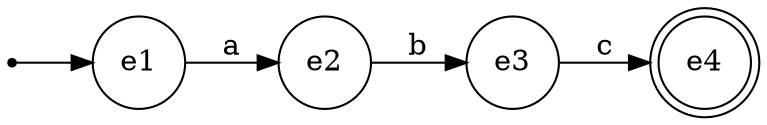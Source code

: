 digraph Automaton {
  rankdir=LR;
  node [shape = doublecircle]; e4;
  node [shape = circle];
  e1 -> e2 [label = "a"];
  e2 -> e3 [label = "b"];
  e3 -> e4 [label = "c"];
  e1 [shape = circle];
  "" [shape = point];  ""-> e1;
}
